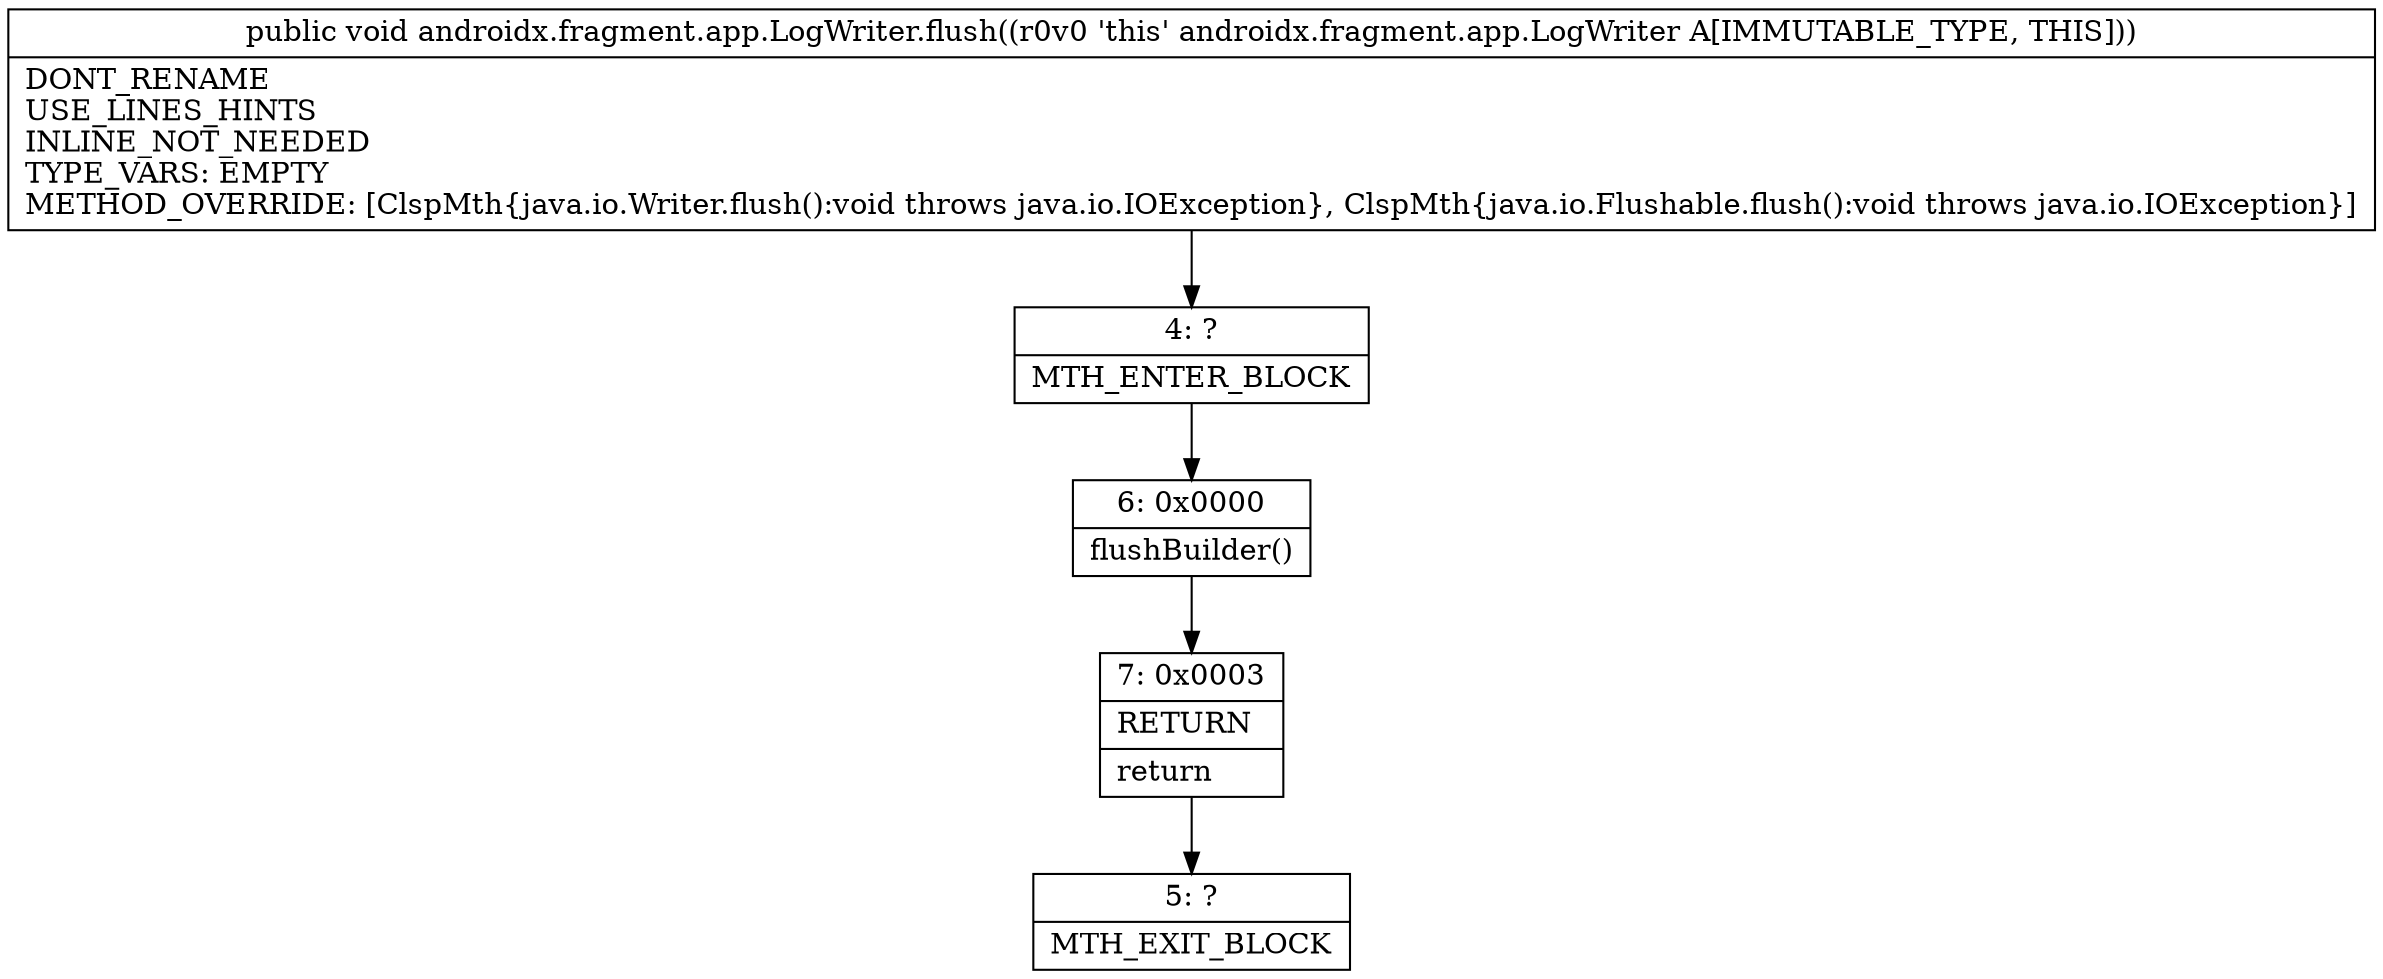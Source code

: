 digraph "CFG forandroidx.fragment.app.LogWriter.flush()V" {
Node_4 [shape=record,label="{4\:\ ?|MTH_ENTER_BLOCK\l}"];
Node_6 [shape=record,label="{6\:\ 0x0000|flushBuilder()\l}"];
Node_7 [shape=record,label="{7\:\ 0x0003|RETURN\l|return\l}"];
Node_5 [shape=record,label="{5\:\ ?|MTH_EXIT_BLOCK\l}"];
MethodNode[shape=record,label="{public void androidx.fragment.app.LogWriter.flush((r0v0 'this' androidx.fragment.app.LogWriter A[IMMUTABLE_TYPE, THIS]))  | DONT_RENAME\lUSE_LINES_HINTS\lINLINE_NOT_NEEDED\lTYPE_VARS: EMPTY\lMETHOD_OVERRIDE: [ClspMth\{java.io.Writer.flush():void throws java.io.IOException\}, ClspMth\{java.io.Flushable.flush():void throws java.io.IOException\}]\l}"];
MethodNode -> Node_4;Node_4 -> Node_6;
Node_6 -> Node_7;
Node_7 -> Node_5;
}

